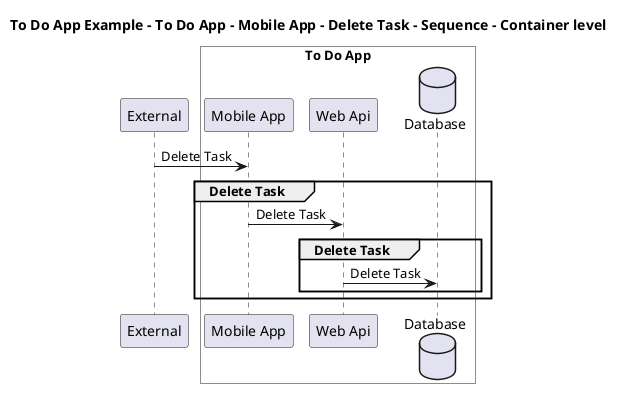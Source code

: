 @startuml

title To Do App Example - To Do App - Mobile App - Delete Task - Sequence - Container level

participant "External" as C4InterFlow.SoftwareSystems.ExternalSystem

box "To Do App" #White
    participant "Mobile App" as ToDoAppExample.SoftwareSystems.ToDoApp.Containers.MobileApp
    participant "Web Api" as ToDoAppExample.SoftwareSystems.ToDoApp.Containers.WebApi
    database "Database" as ToDoAppExample.SoftwareSystems.ToDoApp.Containers.Database
end box


C4InterFlow.SoftwareSystems.ExternalSystem -> ToDoAppExample.SoftwareSystems.ToDoApp.Containers.MobileApp : Delete Task
group Delete Task
ToDoAppExample.SoftwareSystems.ToDoApp.Containers.MobileApp -> ToDoAppExample.SoftwareSystems.ToDoApp.Containers.WebApi : Delete Task
group Delete Task
ToDoAppExample.SoftwareSystems.ToDoApp.Containers.WebApi -> ToDoAppExample.SoftwareSystems.ToDoApp.Containers.Database : Delete Task
end
end


@enduml
